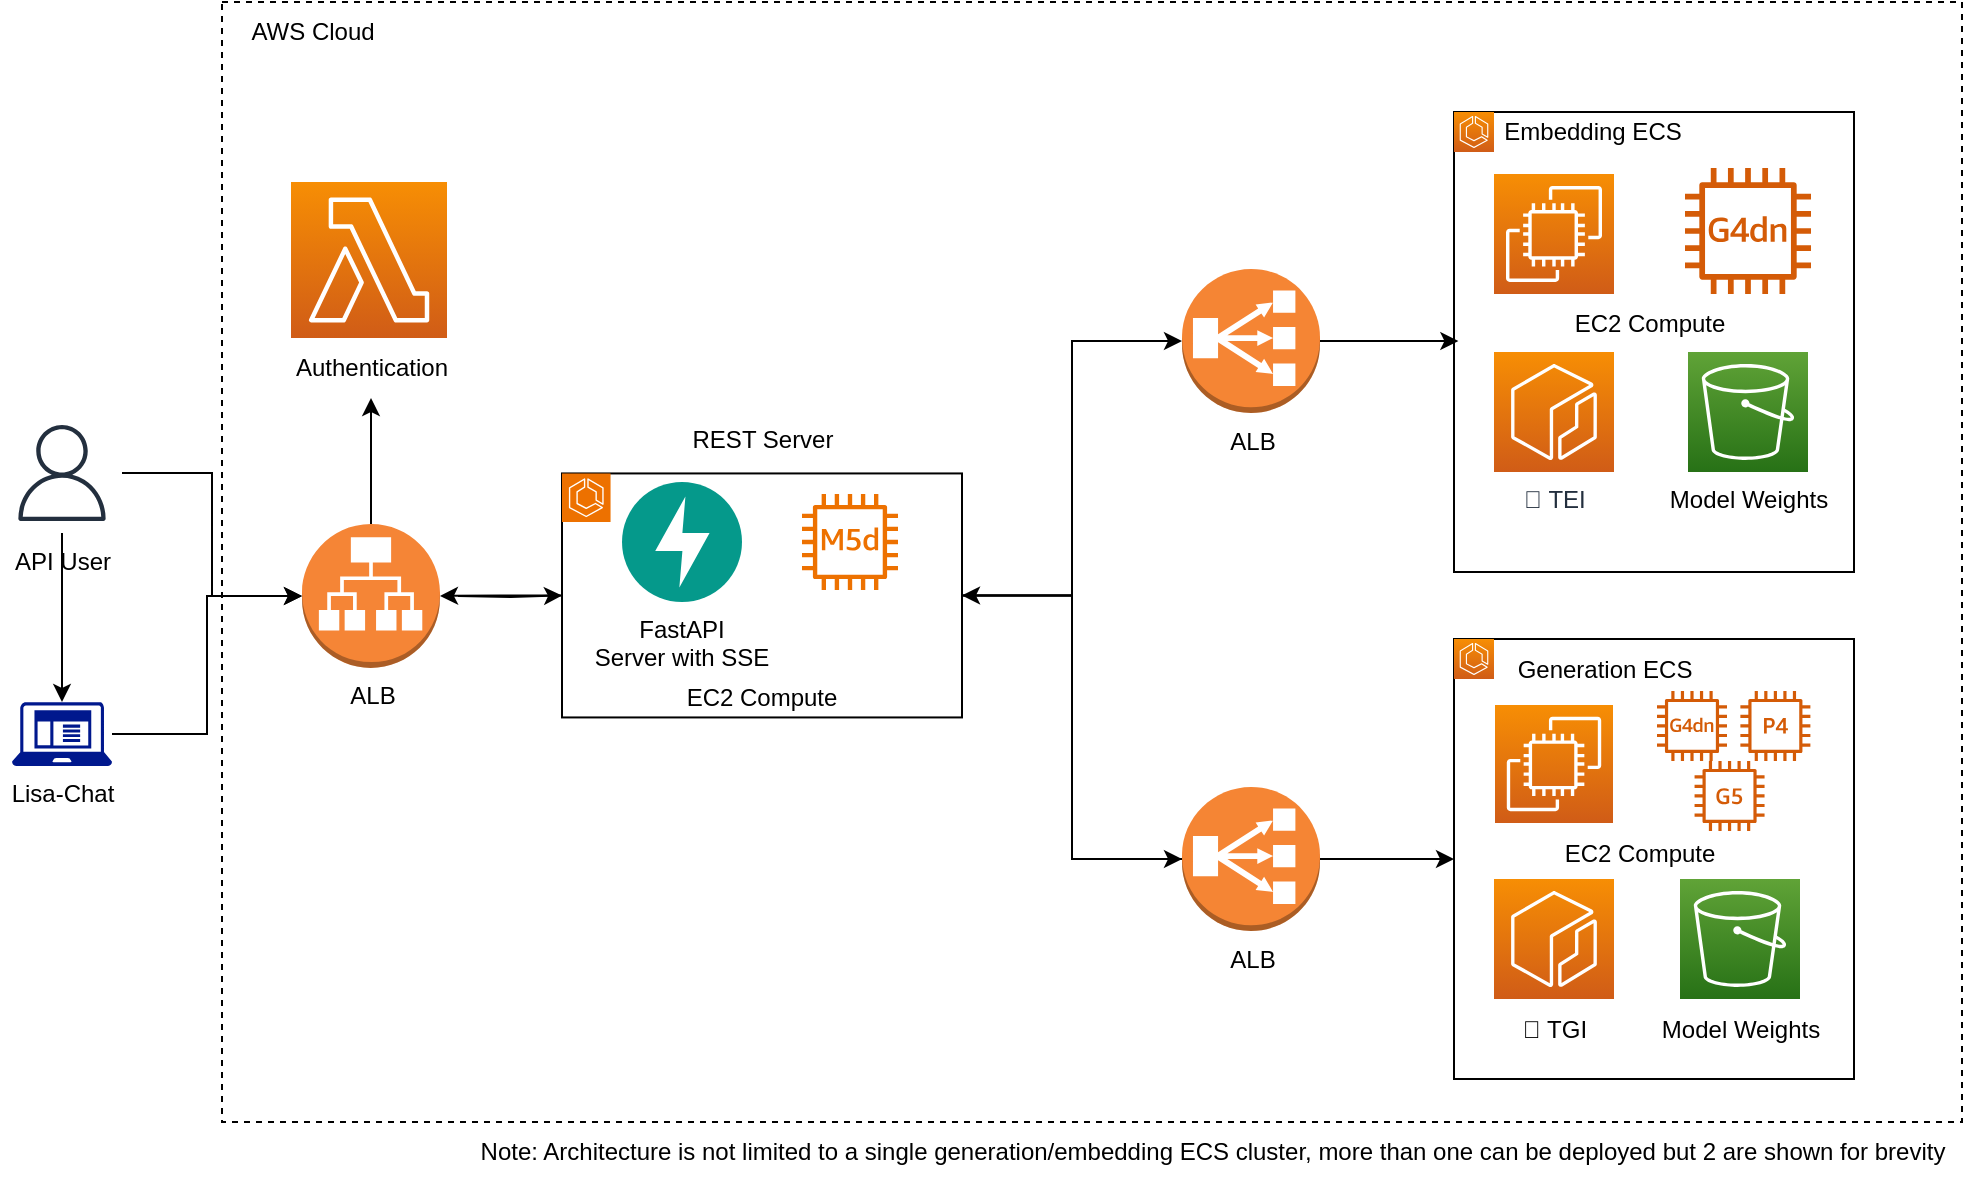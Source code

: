 <mxfile version="21.7.4" type="device">
  <diagram name="LISA Serve Architecture" id="_Cilr8O4TzJQHuwEjB_N">
    <mxGraphModel dx="1957" dy="3270" grid="1" gridSize="10" guides="1" tooltips="1" connect="1" arrows="1" fold="1" page="1" pageScale="1" pageWidth="1100" pageHeight="850" math="0" shadow="0">
      <root>
        <mxCell id="0" />
        <mxCell id="1" parent="0" />
        <mxCell id="s7di889UlQwgIvgSL57G-2" value="" style="rounded=0;whiteSpace=wrap;html=1;fillColor=none;dashed=1;" parent="1" vertex="1">
          <mxGeometry x="480" y="-1070" width="870" height="560" as="geometry" />
        </mxCell>
        <mxCell id="s7di889UlQwgIvgSL57G-266" value="" style="rounded=0;whiteSpace=wrap;html=1;fillColor=none;" parent="1" vertex="1">
          <mxGeometry x="650" y="-834.28" width="200" height="122" as="geometry" />
        </mxCell>
        <mxCell id="-YZB5vKHb1J0N1ha3E2--1" value="" style="edgeStyle=orthogonalEdgeStyle;rounded=0;orthogonalLoop=1;jettySize=auto;html=1;" edge="1" parent="1" source="s7di889UlQwgIvgSL57G-5" target="s7di889UlQwgIvgSL57G-277">
          <mxGeometry relative="1" as="geometry" />
        </mxCell>
        <mxCell id="s7di889UlQwgIvgSL57G-5" value="API User" style="sketch=0;outlineConnect=0;fontColor=#000000;gradientColor=none;strokeColor=#232F3E;fillColor=#ffffff;dashed=0;verticalLabelPosition=bottom;verticalAlign=top;align=center;html=1;fontSize=12;fontStyle=0;aspect=fixed;shape=mxgraph.aws4.resourceIcon;resIcon=mxgraph.aws4.user;" parent="1" vertex="1">
          <mxGeometry x="370" y="-864.5" width="60" height="60" as="geometry" />
        </mxCell>
        <mxCell id="s7di889UlQwgIvgSL57G-9" style="edgeStyle=orthogonalEdgeStyle;rounded=0;orthogonalLoop=1;jettySize=auto;html=1;entryX=0;entryY=0.5;entryDx=0;entryDy=0;" parent="1" target="s7di889UlQwgIvgSL57G-266" edge="1">
          <mxGeometry relative="1" as="geometry">
            <mxPoint x="598" y="-773" as="sourcePoint" />
            <mxPoint x="650" y="-772" as="targetPoint" />
          </mxGeometry>
        </mxCell>
        <mxCell id="s7di889UlQwgIvgSL57G-11" value="" style="group" parent="1" vertex="1" connectable="0">
          <mxGeometry x="514.5" y="-980" width="80" height="108" as="geometry" />
        </mxCell>
        <mxCell id="s7di889UlQwgIvgSL57G-12" value="" style="sketch=0;points=[[0,0,0],[0.25,0,0],[0.5,0,0],[0.75,0,0],[1,0,0],[0,1,0],[0.25,1,0],[0.5,1,0],[0.75,1,0],[1,1,0],[0,0.25,0],[0,0.5,0],[0,0.75,0],[1,0.25,0],[1,0.5,0],[1,0.75,0]];outlineConnect=0;fontColor=#232F3E;gradientColor=#F78E04;gradientDirection=north;fillColor=#D05C17;strokeColor=#ffffff;dashed=0;verticalLabelPosition=bottom;verticalAlign=top;align=center;html=1;fontSize=12;fontStyle=0;aspect=fixed;shape=mxgraph.aws4.resourceIcon;resIcon=mxgraph.aws4.lambda;" parent="s7di889UlQwgIvgSL57G-11" vertex="1">
          <mxGeometry width="78" height="78" as="geometry" />
        </mxCell>
        <mxCell id="s7di889UlQwgIvgSL57G-13" value="Authentication" style="text;strokeColor=none;align=center;fillColor=none;html=1;verticalAlign=middle;whiteSpace=wrap;rounded=0;" parent="s7di889UlQwgIvgSL57G-11" vertex="1">
          <mxGeometry y="78" width="80" height="30" as="geometry" />
        </mxCell>
        <mxCell id="s7di889UlQwgIvgSL57G-14" style="edgeStyle=orthogonalEdgeStyle;rounded=0;orthogonalLoop=1;jettySize=auto;html=1;entryX=0.5;entryY=1;entryDx=0;entryDy=0;exitX=0.5;exitY=0;exitDx=0;exitDy=0;exitPerimeter=0;" parent="1" source="s7di889UlQwgIvgSL57G-264" target="s7di889UlQwgIvgSL57G-13" edge="1">
          <mxGeometry relative="1" as="geometry">
            <mxPoint x="598" y="-773" as="sourcePoint" />
          </mxGeometry>
        </mxCell>
        <mxCell id="s7di889UlQwgIvgSL57G-25" style="edgeStyle=orthogonalEdgeStyle;rounded=0;orthogonalLoop=1;jettySize=auto;html=1;entryX=0;entryY=0.5;entryDx=0;entryDy=0;entryPerimeter=0;exitX=1;exitY=0.5;exitDx=0;exitDy=0;" parent="1" source="s7di889UlQwgIvgSL57G-266" target="s7di889UlQwgIvgSL57G-35" edge="1">
          <mxGeometry relative="1" as="geometry">
            <mxPoint x="962.789" y="-665.0" as="targetPoint" />
            <mxPoint x="910" y="-766.05" as="sourcePoint" />
          </mxGeometry>
        </mxCell>
        <mxCell id="s7di889UlQwgIvgSL57G-26" style="edgeStyle=orthogonalEdgeStyle;rounded=0;orthogonalLoop=1;jettySize=auto;html=1;entryX=0;entryY=0.5;entryDx=0;entryDy=0;entryPerimeter=0;exitX=1;exitY=0.5;exitDx=0;exitDy=0;" parent="1" source="s7di889UlQwgIvgSL57G-266" target="s7di889UlQwgIvgSL57G-33" edge="1">
          <mxGeometry relative="1" as="geometry">
            <mxPoint x="1170" y="-872.5" as="targetPoint" />
            <mxPoint x="910" y="-766.05" as="sourcePoint" />
          </mxGeometry>
        </mxCell>
        <mxCell id="s7di889UlQwgIvgSL57G-31" style="edgeStyle=orthogonalEdgeStyle;rounded=0;orthogonalLoop=1;jettySize=auto;html=1;entryX=0;entryY=0.5;entryDx=0;entryDy=0;" parent="1" source="s7di889UlQwgIvgSL57G-33" target="s7di889UlQwgIvgSL57G-60" edge="1">
          <mxGeometry relative="1" as="geometry">
            <mxPoint x="1046" y="-405.5" as="targetPoint" />
          </mxGeometry>
        </mxCell>
        <mxCell id="s7di889UlQwgIvgSL57G-32" style="edgeStyle=orthogonalEdgeStyle;rounded=0;orthogonalLoop=1;jettySize=auto;html=1;entryX=1;entryY=0.5;entryDx=0;entryDy=0;" parent="1" source="s7di889UlQwgIvgSL57G-33" target="s7di889UlQwgIvgSL57G-266" edge="1">
          <mxGeometry relative="1" as="geometry">
            <mxPoint x="910" y="-766.05" as="targetPoint" />
          </mxGeometry>
        </mxCell>
        <mxCell id="s7di889UlQwgIvgSL57G-33" value="ALB" style="outlineConnect=0;dashed=0;verticalLabelPosition=bottom;verticalAlign=top;align=center;html=1;shape=mxgraph.aws3.classic_load_balancer;fillColor=#F58534;gradientColor=none;" parent="1" vertex="1">
          <mxGeometry x="960" y="-677.5" width="69" height="72" as="geometry" />
        </mxCell>
        <mxCell id="s7di889UlQwgIvgSL57G-34" style="edgeStyle=orthogonalEdgeStyle;rounded=0;orthogonalLoop=1;jettySize=auto;html=1;entryX=0;entryY=0.75;entryDx=0;entryDy=0;" parent="1" source="s7di889UlQwgIvgSL57G-35" target="s7di889UlQwgIvgSL57G-69" edge="1">
          <mxGeometry relative="1" as="geometry" />
        </mxCell>
        <mxCell id="s7di889UlQwgIvgSL57G-35" value="ALB" style="outlineConnect=0;dashed=0;verticalLabelPosition=bottom;verticalAlign=top;align=center;html=1;shape=mxgraph.aws3.classic_load_balancer;fillColor=#F58534;gradientColor=none;" parent="1" vertex="1">
          <mxGeometry x="960" y="-936.5" width="69" height="72" as="geometry" />
        </mxCell>
        <mxCell id="s7di889UlQwgIvgSL57G-53" value="" style="group" parent="1" vertex="1" connectable="0">
          <mxGeometry x="1094.19" y="-751.5" width="201.81" height="220" as="geometry" />
        </mxCell>
        <mxCell id="s7di889UlQwgIvgSL57G-54" value="EC2 Compute" style="text;strokeColor=none;align=center;fillColor=none;html=1;verticalAlign=middle;whiteSpace=wrap;rounded=0;" parent="s7di889UlQwgIvgSL57G-53" vertex="1">
          <mxGeometry y="89.49" width="190" height="36.06" as="geometry" />
        </mxCell>
        <mxCell id="s7di889UlQwgIvgSL57G-55" value="" style="sketch=0;outlineConnect=0;fontColor=#232F3E;gradientColor=none;fillColor=#D45B07;strokeColor=none;dashed=0;verticalLabelPosition=bottom;verticalAlign=top;align=center;html=1;fontSize=12;fontStyle=0;aspect=fixed;pointerEvents=1;shape=mxgraph.aws4.g4dn;" parent="s7di889UlQwgIvgSL57G-53" vertex="1">
          <mxGeometry x="103.31" y="25.98" width="35" height="35" as="geometry" />
        </mxCell>
        <mxCell id="s7di889UlQwgIvgSL57G-56" value="" style="sketch=0;points=[[0,0,0],[0.25,0,0],[0.5,0,0],[0.75,0,0],[1,0,0],[0,1,0],[0.25,1,0],[0.5,1,0],[0.75,1,0],[1,1,0],[0,0.25,0],[0,0.5,0],[0,0.75,0],[1,0.25,0],[1,0.5,0],[1,0.75,0]];outlineConnect=0;fontColor=#232F3E;gradientColor=#F78E04;gradientDirection=north;fillColor=#D05C17;strokeColor=#ffffff;dashed=0;verticalLabelPosition=bottom;verticalAlign=top;align=center;html=1;fontSize=12;fontStyle=0;aspect=fixed;shape=mxgraph.aws4.resourceIcon;resIcon=mxgraph.aws4.ec2;" parent="s7di889UlQwgIvgSL57G-53" vertex="1">
          <mxGeometry x="22.31" y="33" width="59" height="59" as="geometry" />
        </mxCell>
        <mxCell id="s7di889UlQwgIvgSL57G-57" value="" style="sketch=0;outlineConnect=0;fontColor=#232F3E;gradientColor=none;fillColor=#D45B07;strokeColor=none;dashed=0;verticalLabelPosition=bottom;verticalAlign=top;align=center;html=1;fontSize=12;fontStyle=0;aspect=fixed;pointerEvents=1;shape=mxgraph.aws4.p4_instance;" parent="s7di889UlQwgIvgSL57G-53" vertex="1">
          <mxGeometry x="145" y="25.98" width="35" height="35" as="geometry" />
        </mxCell>
        <mxCell id="s7di889UlQwgIvgSL57G-58" value="" style="sketch=0;outlineConnect=0;fontColor=#232F3E;gradientColor=none;fillColor=#D45B07;strokeColor=none;dashed=0;verticalLabelPosition=bottom;verticalAlign=top;align=center;html=1;fontSize=12;fontStyle=0;aspect=fixed;pointerEvents=1;shape=mxgraph.aws4.ec2_g5_instance;" parent="s7di889UlQwgIvgSL57G-53" vertex="1">
          <mxGeometry x="122.09" y="60.98" width="35" height="35" as="geometry" />
        </mxCell>
        <mxCell id="s7di889UlQwgIvgSL57G-59" value="" style="group" parent="s7di889UlQwgIvgSL57G-53" vertex="1" connectable="0">
          <mxGeometry x="1.81" width="200" height="220" as="geometry" />
        </mxCell>
        <mxCell id="s7di889UlQwgIvgSL57G-60" value="" style="rounded=0;whiteSpace=wrap;html=1;fillColor=none;" parent="s7di889UlQwgIvgSL57G-59" vertex="1">
          <mxGeometry width="200" height="220" as="geometry" />
        </mxCell>
        <mxCell id="s7di889UlQwgIvgSL57G-61" value="" style="sketch=0;points=[[0,0,0],[0.25,0,0],[0.5,0,0],[0.75,0,0],[1,0,0],[0,1,0],[0.25,1,0],[0.5,1,0],[0.75,1,0],[1,1,0],[0,0.25,0],[0,0.5,0],[0,0.75,0],[1,0.25,0],[1,0.5,0],[1,0.75,0]];outlineConnect=0;fontColor=#232F3E;gradientColor=#F78E04;gradientDirection=north;fillColor=#D05C17;strokeColor=#ffffff;dashed=0;verticalLabelPosition=bottom;verticalAlign=top;align=center;html=1;fontSize=12;fontStyle=0;aspect=fixed;shape=mxgraph.aws4.resourceIcon;resIcon=mxgraph.aws4.ecr;" parent="s7di889UlQwgIvgSL57G-59" vertex="1">
          <mxGeometry x="20" y="120" width="60" height="60" as="geometry" />
        </mxCell>
        <mxCell id="s7di889UlQwgIvgSL57G-62" value="🤗 TGI" style="text;html=1;align=center;verticalAlign=middle;resizable=0;points=[];autosize=1;strokeColor=none;fillColor=none;" parent="s7di889UlQwgIvgSL57G-59" vertex="1">
          <mxGeometry x="20" y="180" width="60" height="30" as="geometry" />
        </mxCell>
        <mxCell id="s7di889UlQwgIvgSL57G-63" value="Model Weights" style="text;html=1;align=center;verticalAlign=middle;resizable=0;points=[];autosize=1;strokeColor=none;fillColor=none;" parent="s7di889UlQwgIvgSL57G-59" vertex="1">
          <mxGeometry x="93" y="180" width="100" height="30" as="geometry" />
        </mxCell>
        <mxCell id="s7di889UlQwgIvgSL57G-64" value="Generation ECS" style="text;html=1;align=center;verticalAlign=middle;resizable=0;points=[];autosize=1;strokeColor=none;fillColor=none;" parent="s7di889UlQwgIvgSL57G-59" vertex="1">
          <mxGeometry x="20" width="110" height="30" as="geometry" />
        </mxCell>
        <mxCell id="s7di889UlQwgIvgSL57G-65" value="" style="sketch=0;points=[[0,0,0],[0.25,0,0],[0.5,0,0],[0.75,0,0],[1,0,0],[0,1,0],[0.25,1,0],[0.5,1,0],[0.75,1,0],[1,1,0],[0,0.25,0],[0,0.5,0],[0,0.75,0],[1,0.25,0],[1,0.5,0],[1,0.75,0]];outlineConnect=0;fontColor=#232F3E;gradientColor=#F78E04;gradientDirection=north;fillColor=#D05C17;strokeColor=#ffffff;dashed=0;verticalLabelPosition=bottom;verticalAlign=top;align=center;html=1;fontSize=12;fontStyle=0;aspect=fixed;shape=mxgraph.aws4.resourceIcon;resIcon=mxgraph.aws4.ecs;" parent="s7di889UlQwgIvgSL57G-59" vertex="1">
          <mxGeometry width="20" height="20" as="geometry" />
        </mxCell>
        <mxCell id="s7di889UlQwgIvgSL57G-66" value="" style="sketch=0;points=[[0,0,0],[0.25,0,0],[0.5,0,0],[0.75,0,0],[1,0,0],[0,1,0],[0.25,1,0],[0.5,1,0],[0.75,1,0],[1,1,0],[0,0.25,0],[0,0.5,0],[0,0.75,0],[1,0.25,0],[1,0.5,0],[1,0.75,0]];outlineConnect=0;fontColor=#232F3E;gradientColor=#60A337;gradientDirection=north;fillColor=#277116;strokeColor=#ffffff;dashed=0;verticalLabelPosition=bottom;verticalAlign=top;align=center;html=1;fontSize=12;fontStyle=0;aspect=fixed;shape=mxgraph.aws4.resourceIcon;resIcon=mxgraph.aws4.s3;" parent="s7di889UlQwgIvgSL57G-59" vertex="1">
          <mxGeometry x="113" y="120" width="60" height="60" as="geometry" />
        </mxCell>
        <mxCell id="s7di889UlQwgIvgSL57G-67" value="" style="group;fontColor=#000000;" parent="1" vertex="1" connectable="0">
          <mxGeometry x="1096" y="-1020" width="200" height="235" as="geometry" />
        </mxCell>
        <mxCell id="s7di889UlQwgIvgSL57G-68" value="" style="rounded=0;whiteSpace=wrap;html=1;fillColor=none;" parent="s7di889UlQwgIvgSL57G-67" vertex="1">
          <mxGeometry y="5" width="200" height="230" as="geometry" />
        </mxCell>
        <mxCell id="s7di889UlQwgIvgSL57G-69" value="EC2 Compute" style="text;strokeColor=none;align=center;fillColor=none;html=1;verticalAlign=middle;whiteSpace=wrap;rounded=0;" parent="s7di889UlQwgIvgSL57G-67" vertex="1">
          <mxGeometry x="2.19" y="92.49" width="191.81" height="36.06" as="geometry" />
        </mxCell>
        <mxCell id="s7di889UlQwgIvgSL57G-70" value="" style="sketch=0;outlineConnect=0;fontColor=#232F3E;gradientColor=none;fillColor=#D45B07;strokeColor=none;dashed=0;verticalLabelPosition=bottom;verticalAlign=top;align=center;html=1;fontSize=12;fontStyle=0;aspect=fixed;pointerEvents=1;shape=mxgraph.aws4.g4dn;" parent="s7di889UlQwgIvgSL57G-67" vertex="1">
          <mxGeometry x="115.5" y="33" width="63" height="63" as="geometry" />
        </mxCell>
        <mxCell id="s7di889UlQwgIvgSL57G-71" value="" style="sketch=0;points=[[0,0,0],[0.25,0,0],[0.5,0,0],[0.75,0,0],[1,0,0],[0,1,0],[0.25,1,0],[0.5,1,0],[0.75,1,0],[1,1,0],[0,0.25,0],[0,0.5,0],[0,0.75,0],[1,0.25,0],[1,0.5,0],[1,0.75,0]];outlineConnect=0;fontColor=#232F3E;gradientColor=#F78E04;gradientDirection=north;fillColor=#D05C17;strokeColor=#ffffff;dashed=0;verticalLabelPosition=bottom;verticalAlign=top;align=center;html=1;fontSize=12;fontStyle=0;aspect=fixed;shape=mxgraph.aws4.resourceIcon;resIcon=mxgraph.aws4.ec2;" parent="s7di889UlQwgIvgSL57G-67" vertex="1">
          <mxGeometry x="20" y="36" width="60" height="60" as="geometry" />
        </mxCell>
        <mxCell id="s7di889UlQwgIvgSL57G-72" value="" style="sketch=0;points=[[0,0,0],[0.25,0,0],[0.5,0,0],[0.75,0,0],[1,0,0],[0,1,0],[0.25,1,0],[0.5,1,0],[0.75,1,0],[1,1,0],[0,0.25,0],[0,0.5,0],[0,0.75,0],[1,0.25,0],[1,0.5,0],[1,0.75,0]];outlineConnect=0;fontColor=#232F3E;gradientColor=#F78E04;gradientDirection=north;fillColor=#D05C17;strokeColor=#ffffff;dashed=0;verticalLabelPosition=bottom;verticalAlign=top;align=center;html=1;fontSize=12;fontStyle=0;aspect=fixed;shape=mxgraph.aws4.resourceIcon;resIcon=mxgraph.aws4.ecs;" parent="s7di889UlQwgIvgSL57G-67" vertex="1">
          <mxGeometry y="5" width="20" height="20" as="geometry" />
        </mxCell>
        <mxCell id="s7di889UlQwgIvgSL57G-73" value="Embedding ECS" style="text;html=1;align=center;verticalAlign=middle;resizable=0;points=[];autosize=1;strokeColor=none;fillColor=none;" parent="s7di889UlQwgIvgSL57G-67" vertex="1">
          <mxGeometry x="14" width="110" height="30" as="geometry" />
        </mxCell>
        <mxCell id="s7di889UlQwgIvgSL57G-74" value="🤗 TEI" style="sketch=0;points=[[0,0,0],[0.25,0,0],[0.5,0,0],[0.75,0,0],[1,0,0],[0,1,0],[0.25,1,0],[0.5,1,0],[0.75,1,0],[1,1,0],[0,0.25,0],[0,0.5,0],[0,0.75,0],[1,0.25,0],[1,0.5,0],[1,0.75,0]];outlineConnect=0;fontColor=#232F3E;gradientColor=#F78E04;gradientDirection=north;fillColor=#D05C17;strokeColor=#ffffff;dashed=0;verticalLabelPosition=bottom;verticalAlign=top;align=center;html=1;fontSize=12;fontStyle=0;aspect=fixed;shape=mxgraph.aws4.resourceIcon;resIcon=mxgraph.aws4.ecr;" parent="s7di889UlQwgIvgSL57G-67" vertex="1">
          <mxGeometry x="20" y="125" width="60" height="60" as="geometry" />
        </mxCell>
        <mxCell id="s7di889UlQwgIvgSL57G-75" value="Model Weights" style="sketch=0;points=[[0,0,0],[0.25,0,0],[0.5,0,0],[0.75,0,0],[1,0,0],[0,1,0],[0.25,1,0],[0.5,1,0],[0.75,1,0],[1,1,0],[0,0.25,0],[0,0.5,0],[0,0.75,0],[1,0.25,0],[1,0.5,0],[1,0.75,0]];outlineConnect=0;fontColor=#000000;gradientColor=#60A337;gradientDirection=north;fillColor=#277116;strokeColor=#ffffff;dashed=0;verticalLabelPosition=bottom;verticalAlign=top;align=center;html=1;fontSize=12;fontStyle=0;aspect=fixed;shape=mxgraph.aws4.resourceIcon;resIcon=mxgraph.aws4.s3;" parent="s7di889UlQwgIvgSL57G-67" vertex="1">
          <mxGeometry x="117" y="125" width="60" height="60" as="geometry" />
        </mxCell>
        <mxCell id="s7di889UlQwgIvgSL57G-80" value="AWS Cloud" style="text;html=1;align=center;verticalAlign=middle;resizable=0;points=[];autosize=1;strokeColor=none;fillColor=none;" parent="1" vertex="1">
          <mxGeometry x="480" y="-1070" width="90" height="30" as="geometry" />
        </mxCell>
        <mxCell id="s7di889UlQwgIvgSL57G-82" value="Note: Architecture is not limited to a single generation/embedding ECS cluster, more than one can be deployed but 2 are shown for brevity" style="text;html=1;align=center;verticalAlign=middle;resizable=0;points=[];autosize=1;strokeColor=none;fillColor=none;" parent="1" vertex="1">
          <mxGeometry x="594.5" y="-510" width="760" height="30" as="geometry" />
        </mxCell>
        <mxCell id="s7di889UlQwgIvgSL57G-264" value="ALB" style="outlineConnect=0;dashed=0;verticalLabelPosition=bottom;verticalAlign=top;align=center;html=1;shape=mxgraph.aws3.application_load_balancer;fillColor=#F58536;gradientColor=none;" parent="1" vertex="1">
          <mxGeometry x="520" y="-809" width="69" height="72" as="geometry" />
        </mxCell>
        <mxCell id="s7di889UlQwgIvgSL57G-270" value="REST Server" style="text;html=1;align=center;verticalAlign=middle;resizable=0;points=[];autosize=1;strokeColor=none;fillColor=none;" parent="1" vertex="1">
          <mxGeometry x="705" y="-866.28" width="90" height="30" as="geometry" />
        </mxCell>
        <mxCell id="s7di889UlQwgIvgSL57G-263" value="FastAPI &#xa;Server with SSE" style="shape=image;verticalLabelPosition=bottom;verticalAlign=top;aspect=fixed;imageAspect=0;image=data:image/svg+xml,PHN2ZyB4bWxucz0iaHR0cDovL3d3dy53My5vcmcvMjAwMC9zdmciIHZpZXdCb3g9IjAgMCAxNTQgMTU0IiB3aWR0aD0iMjUwMCIgaGVpZ2h0PSIyNTAwIiBmaWxsPSJub25lIj48Y2lyY2xlIHI9Ijc3IiBmaWxsPSIjMDU5OThiIiBjeT0iNzciIGN4PSI3NyIvPjxwYXRoIGZpbGw9IiNmZmYiIGQ9Ik04MS4zNzUgMTguNjY3bC0zOC43NSA3MEg3Ny41bC0zLjg3NSA0Ni42NjYgMzguNzUtNzBINzcuNXoiLz48L3N2Zz4=;" parent="1" vertex="1">
          <mxGeometry x="680" y="-830" width="60" height="60" as="geometry" />
        </mxCell>
        <mxCell id="s7di889UlQwgIvgSL57G-267" value="EC2 Compute" style="text;strokeColor=none;align=center;fillColor=none;html=1;verticalAlign=middle;whiteSpace=wrap;rounded=0;" parent="1" vertex="1">
          <mxGeometry x="654" y="-740" width="191.81" height="36.06" as="geometry" />
        </mxCell>
        <mxCell id="s7di889UlQwgIvgSL57G-273" value="" style="sketch=0;outlineConnect=0;fontColor=#232F3E;gradientColor=none;fillColor=#ED7100;strokeColor=none;dashed=0;verticalLabelPosition=bottom;verticalAlign=top;align=center;html=1;fontSize=12;fontStyle=0;aspect=fixed;pointerEvents=1;shape=mxgraph.aws4.m5d_instance;" parent="1" vertex="1">
          <mxGeometry x="770" y="-824" width="48" height="48" as="geometry" />
        </mxCell>
        <mxCell id="s7di889UlQwgIvgSL57G-275" style="edgeStyle=orthogonalEdgeStyle;rounded=0;orthogonalLoop=1;jettySize=auto;html=1;entryX=1;entryY=0.5;entryDx=0;entryDy=0;entryPerimeter=0;" parent="1" source="s7di889UlQwgIvgSL57G-266" target="s7di889UlQwgIvgSL57G-264" edge="1">
          <mxGeometry relative="1" as="geometry" />
        </mxCell>
        <mxCell id="s7di889UlQwgIvgSL57G-276" value="" style="sketch=0;points=[[0,0,0],[0.25,0,0],[0.5,0,0],[0.75,0,0],[1,0,0],[0,1,0],[0.25,1,0],[0.5,1,0],[0.75,1,0],[1,1,0],[0,0.25,0],[0,0.5,0],[0,0.75,0],[1,0.25,0],[1,0.5,0],[1,0.75,0]];outlineConnect=0;fontColor=#232F3E;fillColor=#ED7100;strokeColor=#ffffff;dashed=0;verticalLabelPosition=bottom;verticalAlign=top;align=center;html=1;fontSize=12;fontStyle=0;aspect=fixed;shape=mxgraph.aws4.resourceIcon;resIcon=mxgraph.aws4.ecs;" parent="1" vertex="1">
          <mxGeometry x="650" y="-834.28" width="24.28" height="24.28" as="geometry" />
        </mxCell>
        <mxCell id="s7di889UlQwgIvgSL57G-277" value="Lisa-Chat" style="sketch=0;aspect=fixed;pointerEvents=1;shadow=0;dashed=0;html=1;strokeColor=none;labelPosition=center;verticalLabelPosition=bottom;verticalAlign=top;align=center;fillColor=#00188D;shape=mxgraph.mscae.enterprise.client_application" parent="1" vertex="1">
          <mxGeometry x="375" y="-720" width="50" height="32" as="geometry" />
        </mxCell>
        <mxCell id="s7di889UlQwgIvgSL57G-278" style="edgeStyle=orthogonalEdgeStyle;rounded=0;orthogonalLoop=1;jettySize=auto;html=1;entryX=0;entryY=0.5;entryDx=0;entryDy=0;entryPerimeter=0;" parent="1" source="s7di889UlQwgIvgSL57G-277" target="s7di889UlQwgIvgSL57G-264" edge="1">
          <mxGeometry relative="1" as="geometry" />
        </mxCell>
        <mxCell id="s7di889UlQwgIvgSL57G-279" style="edgeStyle=orthogonalEdgeStyle;rounded=0;orthogonalLoop=1;jettySize=auto;html=1;entryX=0;entryY=0.5;entryDx=0;entryDy=0;entryPerimeter=0;" parent="1" source="s7di889UlQwgIvgSL57G-5" target="s7di889UlQwgIvgSL57G-264" edge="1">
          <mxGeometry relative="1" as="geometry" />
        </mxCell>
      </root>
    </mxGraphModel>
  </diagram>
</mxfile>
